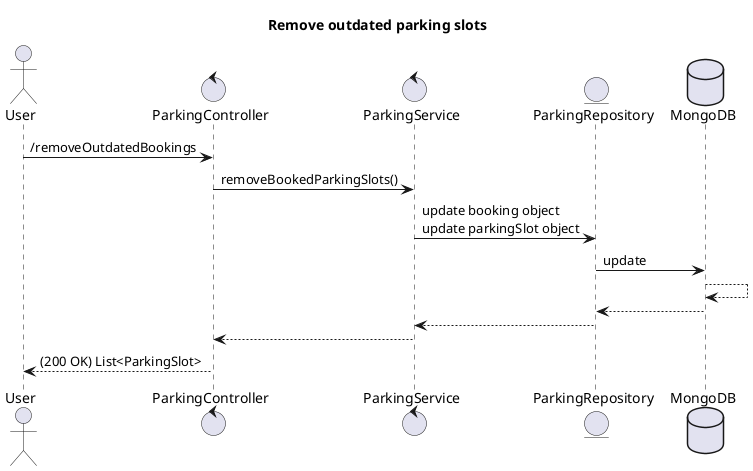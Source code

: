 @startuml
title "Remove outdated parking slots"

actor User
control "ParkingController" as Controller
control "ParkingService" as Service
entity ParkingRepository as Dao
database MongoDB as DB

User -> Controller : /removeOutdatedBookings
Controller -> Service : removeBookedParkingSlots()
Service -> Dao : update booking object \nupdate parkingSlot object
Dao -> DB : update
DB --> DB
DB --> Dao
Dao --> Service
Service --> Controller
Controller --> User : (200 OK) List<ParkingSlot>

@enduml